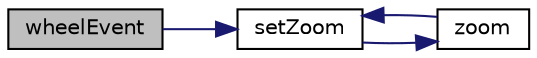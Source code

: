 digraph "wheelEvent"
{
  edge [fontname="Helvetica",fontsize="10",labelfontname="Helvetica",labelfontsize="10"];
  node [fontname="Helvetica",fontsize="10",shape=record];
  rankdir="LR";
  Node1 [label="wheelEvent",height=0.2,width=0.4,color="black", fillcolor="grey75", style="filled" fontcolor="black"];
  Node1 -> Node2 [color="midnightblue",fontsize="10",style="solid",fontname="Helvetica"];
  Node2 [label="setZoom",height=0.2,width=0.4,color="black", fillcolor="white", style="filled",URL="$class_g_l_widget.html#afdade4cd97ee741b4537fc72384bb478"];
  Node2 -> Node3 [color="midnightblue",fontsize="10",style="solid",fontname="Helvetica"];
  Node3 [label="zoom",height=0.2,width=0.4,color="black", fillcolor="white", style="filled",URL="$class_g_l_widget.html#adbed4056575d54b06cd9e810485735d3"];
  Node3 -> Node2 [color="midnightblue",fontsize="10",style="solid",fontname="Helvetica"];
}
